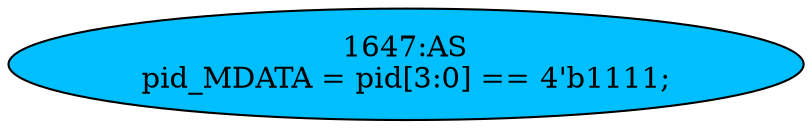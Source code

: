 strict digraph "" {
	node [label="\N"];
	"1647:AS"	 [ast="<pyverilog.vparser.ast.Assign object at 0x7f13b5568dd0>",
		def_var="['pid_MDATA']",
		fillcolor=deepskyblue,
		label="1647:AS
pid_MDATA = pid[3:0] == 4'b1111;",
		statements="[]",
		style=filled,
		typ=Assign,
		use_var="['pid']"];
}
